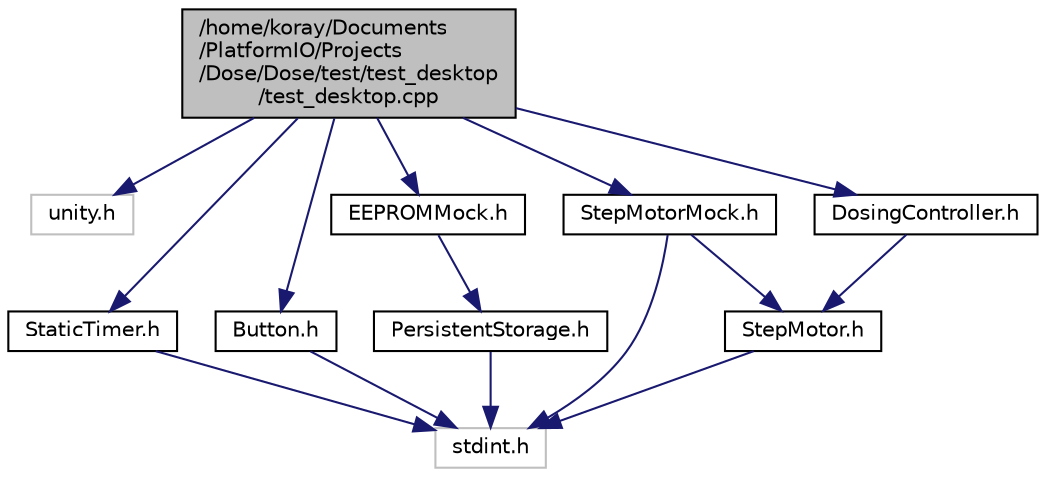 digraph "/home/koray/Documents/PlatformIO/Projects/Dose/Dose/test/test_desktop/test_desktop.cpp"
{
  edge [fontname="Helvetica",fontsize="10",labelfontname="Helvetica",labelfontsize="10"];
  node [fontname="Helvetica",fontsize="10",shape=record];
  Node0 [label="/home/koray/Documents\l/PlatformIO/Projects\l/Dose/Dose/test/test_desktop\l/test_desktop.cpp",height=0.2,width=0.4,color="black", fillcolor="grey75", style="filled", fontcolor="black"];
  Node0 -> Node1 [color="midnightblue",fontsize="10",style="solid",fontname="Helvetica"];
  Node1 [label="unity.h",height=0.2,width=0.4,color="grey75", fillcolor="white", style="filled"];
  Node0 -> Node2 [color="midnightblue",fontsize="10",style="solid",fontname="Helvetica"];
  Node2 [label="StaticTimer.h",height=0.2,width=0.4,color="black", fillcolor="white", style="filled",URL="$StaticTimer_8h.html"];
  Node2 -> Node3 [color="midnightblue",fontsize="10",style="solid",fontname="Helvetica"];
  Node3 [label="stdint.h",height=0.2,width=0.4,color="grey75", fillcolor="white", style="filled"];
  Node0 -> Node4 [color="midnightblue",fontsize="10",style="solid",fontname="Helvetica"];
  Node4 [label="Button.h",height=0.2,width=0.4,color="black", fillcolor="white", style="filled",URL="$Button_8h.html"];
  Node4 -> Node3 [color="midnightblue",fontsize="10",style="solid",fontname="Helvetica"];
  Node0 -> Node5 [color="midnightblue",fontsize="10",style="solid",fontname="Helvetica"];
  Node5 [label="EEPROMMock.h",height=0.2,width=0.4,color="black", fillcolor="white", style="filled",URL="$EEPROMMock_8h.html"];
  Node5 -> Node6 [color="midnightblue",fontsize="10",style="solid",fontname="Helvetica"];
  Node6 [label="PersistentStorage.h",height=0.2,width=0.4,color="black", fillcolor="white", style="filled",URL="$PersistentStorage_8h.html"];
  Node6 -> Node3 [color="midnightblue",fontsize="10",style="solid",fontname="Helvetica"];
  Node0 -> Node7 [color="midnightblue",fontsize="10",style="solid",fontname="Helvetica"];
  Node7 [label="StepMotorMock.h",height=0.2,width=0.4,color="black", fillcolor="white", style="filled",URL="$StepMotorMock_8h.html"];
  Node7 -> Node3 [color="midnightblue",fontsize="10",style="solid",fontname="Helvetica"];
  Node7 -> Node8 [color="midnightblue",fontsize="10",style="solid",fontname="Helvetica"];
  Node8 [label="StepMotor.h",height=0.2,width=0.4,color="black", fillcolor="white", style="filled",URL="$StepMotor_8h.html",tooltip="Generic step motor class. "];
  Node8 -> Node3 [color="midnightblue",fontsize="10",style="solid",fontname="Helvetica"];
  Node0 -> Node9 [color="midnightblue",fontsize="10",style="solid",fontname="Helvetica"];
  Node9 [label="DosingController.h",height=0.2,width=0.4,color="black", fillcolor="white", style="filled",URL="$DosingController_8h.html"];
  Node9 -> Node8 [color="midnightblue",fontsize="10",style="solid",fontname="Helvetica"];
}
